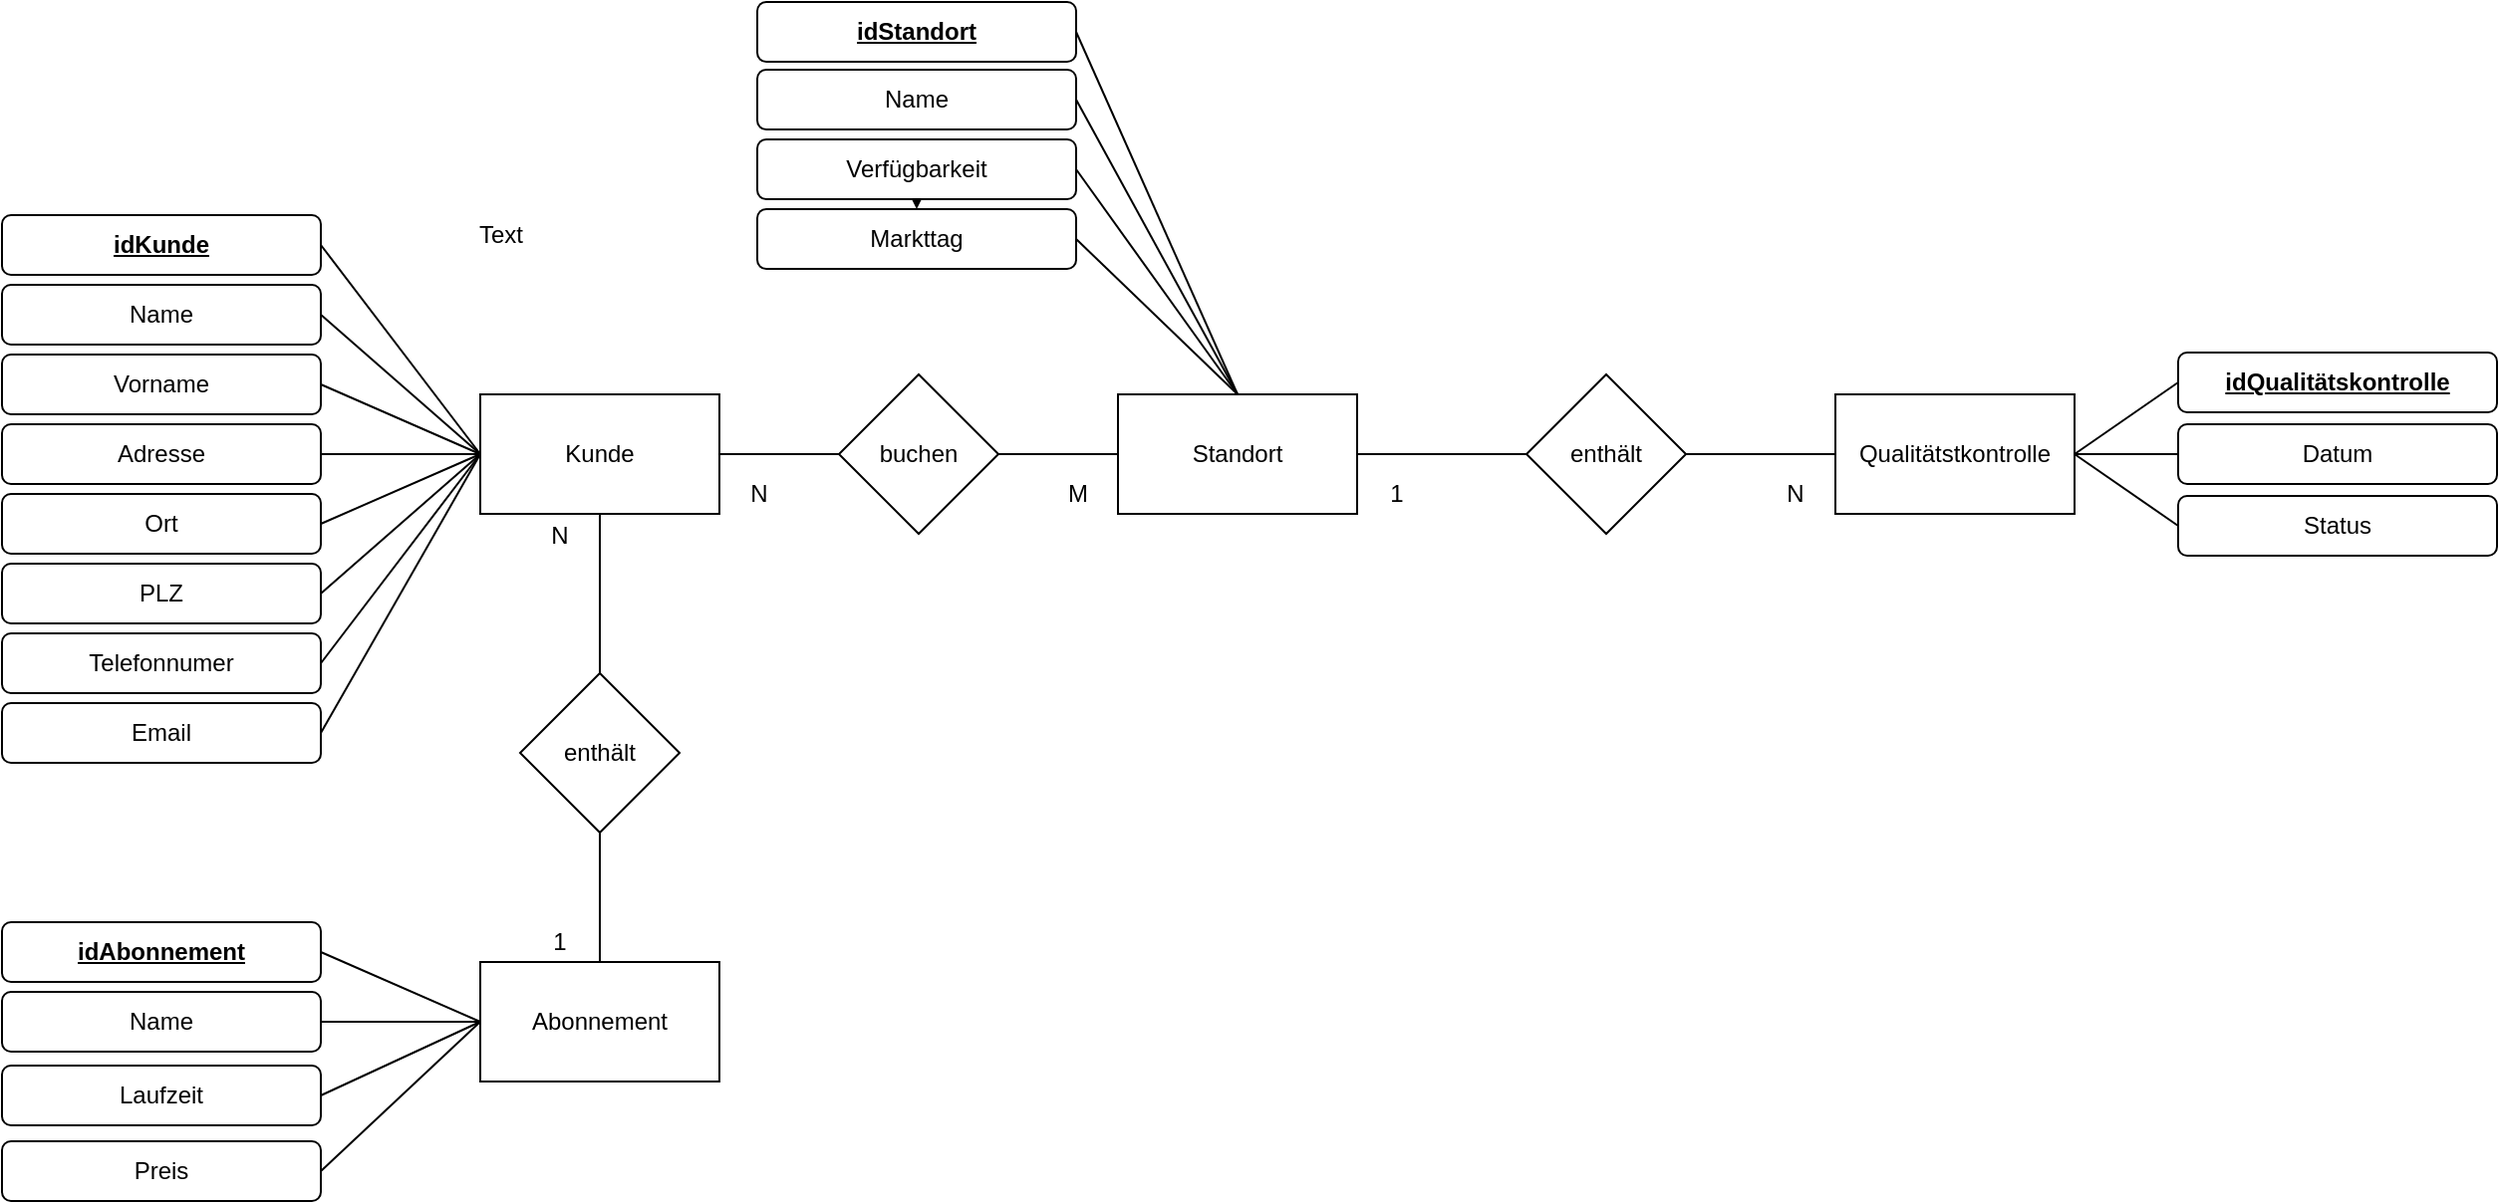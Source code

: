 <mxfile version="13.10.9" type="github"><diagram id="FgQy-jYIGedmmrOs4y-3" name="Page-1"><mxGraphModel dx="1826" dy="701" grid="1" gridSize="10" guides="1" tooltips="1" connect="1" arrows="1" fold="1" page="1" pageScale="1" pageWidth="827" pageHeight="1169" math="0" shadow="0"><root><mxCell id="0"/><mxCell id="1" parent="0"/><mxCell id="NGg-V4E_7E0HNPcvB8aK-2" value="Kunde" style="rounded=0;whiteSpace=wrap;html=1;" parent="1" vertex="1"><mxGeometry x="350" y="220" width="120" height="60" as="geometry"/></mxCell><mxCell id="NGg-V4E_7E0HNPcvB8aK-3" value="&lt;b&gt;&lt;u&gt;idKunde&lt;/u&gt;&lt;/b&gt;" style="rounded=1;whiteSpace=wrap;html=1;" parent="1" vertex="1"><mxGeometry x="110" y="130" width="160" height="30" as="geometry"/></mxCell><mxCell id="NGg-V4E_7E0HNPcvB8aK-4" value="Name" style="rounded=1;whiteSpace=wrap;html=1;" parent="1" vertex="1"><mxGeometry x="110" y="165" width="160" height="30" as="geometry"/></mxCell><mxCell id="NGg-V4E_7E0HNPcvB8aK-5" value="Vorname" style="rounded=1;whiteSpace=wrap;html=1;" parent="1" vertex="1"><mxGeometry x="110" y="200" width="160" height="30" as="geometry"/></mxCell><mxCell id="NGg-V4E_7E0HNPcvB8aK-6" value="Adresse" style="rounded=1;whiteSpace=wrap;html=1;" parent="1" vertex="1"><mxGeometry x="110" y="235" width="160" height="30" as="geometry"/></mxCell><mxCell id="NGg-V4E_7E0HNPcvB8aK-7" value="Ort" style="rounded=1;whiteSpace=wrap;html=1;" parent="1" vertex="1"><mxGeometry x="110" y="270" width="160" height="30" as="geometry"/></mxCell><mxCell id="NGg-V4E_7E0HNPcvB8aK-8" value="PLZ" style="rounded=1;whiteSpace=wrap;html=1;" parent="1" vertex="1"><mxGeometry x="110" y="305" width="160" height="30" as="geometry"/></mxCell><mxCell id="NGg-V4E_7E0HNPcvB8aK-9" value="Telefonnumer" style="rounded=1;whiteSpace=wrap;html=1;" parent="1" vertex="1"><mxGeometry x="110" y="340" width="160" height="30" as="geometry"/></mxCell><mxCell id="NGg-V4E_7E0HNPcvB8aK-11" value="Email" style="rounded=1;whiteSpace=wrap;html=1;" parent="1" vertex="1"><mxGeometry x="110" y="375" width="160" height="30" as="geometry"/></mxCell><mxCell id="NGg-V4E_7E0HNPcvB8aK-14" value="" style="endArrow=none;html=1;exitX=1;exitY=0.5;exitDx=0;exitDy=0;entryX=0;entryY=0.5;entryDx=0;entryDy=0;" parent="1" source="NGg-V4E_7E0HNPcvB8aK-3" target="NGg-V4E_7E0HNPcvB8aK-2" edge="1"><mxGeometry width="50" height="50" relative="1" as="geometry"><mxPoint x="390" y="280" as="sourcePoint"/><mxPoint x="440" y="230" as="targetPoint"/><Array as="points"/></mxGeometry></mxCell><mxCell id="NGg-V4E_7E0HNPcvB8aK-15" value="" style="shape=partialRectangle;whiteSpace=wrap;html=1;bottom=0;right=0;fillColor=none;" parent="1" vertex="1"><mxGeometry x="350" y="220" width="120" height="60" as="geometry"/></mxCell><mxCell id="NGg-V4E_7E0HNPcvB8aK-16" value="" style="shape=partialRectangle;whiteSpace=wrap;html=1;bottom=0;right=0;fillColor=none;" parent="1" vertex="1"><mxGeometry x="350" y="220" width="120" height="60" as="geometry"/></mxCell><mxCell id="NGg-V4E_7E0HNPcvB8aK-17" value="" style="endArrow=none;html=1;exitX=0;exitY=0.5;exitDx=0;exitDy=0;entryX=1;entryY=0.5;entryDx=0;entryDy=0;" parent="1" source="NGg-V4E_7E0HNPcvB8aK-16" target="NGg-V4E_7E0HNPcvB8aK-4" edge="1"><mxGeometry width="50" height="50" relative="1" as="geometry"><mxPoint x="390" y="280" as="sourcePoint"/><mxPoint x="440" y="230" as="targetPoint"/></mxGeometry></mxCell><mxCell id="NGg-V4E_7E0HNPcvB8aK-18" value="" style="endArrow=none;html=1;exitX=1;exitY=0.5;exitDx=0;exitDy=0;entryX=0;entryY=0.5;entryDx=0;entryDy=0;" parent="1" source="NGg-V4E_7E0HNPcvB8aK-5" target="NGg-V4E_7E0HNPcvB8aK-16" edge="1"><mxGeometry width="50" height="50" relative="1" as="geometry"><mxPoint x="390" y="280" as="sourcePoint"/><mxPoint x="350" y="260" as="targetPoint"/></mxGeometry></mxCell><mxCell id="NGg-V4E_7E0HNPcvB8aK-19" value="" style="endArrow=none;html=1;exitX=1;exitY=0.5;exitDx=0;exitDy=0;entryX=0;entryY=0.5;entryDx=0;entryDy=0;" parent="1" source="NGg-V4E_7E0HNPcvB8aK-6" target="NGg-V4E_7E0HNPcvB8aK-16" edge="1"><mxGeometry width="50" height="50" relative="1" as="geometry"><mxPoint x="390" y="280" as="sourcePoint"/><mxPoint x="440" y="230" as="targetPoint"/></mxGeometry></mxCell><mxCell id="NGg-V4E_7E0HNPcvB8aK-20" value="" style="endArrow=none;html=1;entryX=0;entryY=0.5;entryDx=0;entryDy=0;exitX=1;exitY=0.5;exitDx=0;exitDy=0;" parent="1" source="NGg-V4E_7E0HNPcvB8aK-7" target="NGg-V4E_7E0HNPcvB8aK-16" edge="1"><mxGeometry width="50" height="50" relative="1" as="geometry"><mxPoint x="390" y="280" as="sourcePoint"/><mxPoint x="440" y="230" as="targetPoint"/></mxGeometry></mxCell><mxCell id="NGg-V4E_7E0HNPcvB8aK-21" value="" style="endArrow=none;html=1;exitX=1;exitY=0.5;exitDx=0;exitDy=0;" parent="1" source="NGg-V4E_7E0HNPcvB8aK-8" edge="1"><mxGeometry width="50" height="50" relative="1" as="geometry"><mxPoint x="390" y="380" as="sourcePoint"/><mxPoint x="350" y="250" as="targetPoint"/></mxGeometry></mxCell><mxCell id="NGg-V4E_7E0HNPcvB8aK-22" value="" style="endArrow=none;html=1;exitX=1;exitY=0.5;exitDx=0;exitDy=0;entryX=0;entryY=0.5;entryDx=0;entryDy=0;" parent="1" source="NGg-V4E_7E0HNPcvB8aK-9" target="NGg-V4E_7E0HNPcvB8aK-16" edge="1"><mxGeometry width="50" height="50" relative="1" as="geometry"><mxPoint x="390" y="380" as="sourcePoint"/><mxPoint x="440" y="330" as="targetPoint"/></mxGeometry></mxCell><mxCell id="NGg-V4E_7E0HNPcvB8aK-23" value="" style="endArrow=none;html=1;entryX=0;entryY=0.5;entryDx=0;entryDy=0;exitX=1;exitY=0.5;exitDx=0;exitDy=0;" parent="1" source="NGg-V4E_7E0HNPcvB8aK-11" target="NGg-V4E_7E0HNPcvB8aK-16" edge="1"><mxGeometry width="50" height="50" relative="1" as="geometry"><mxPoint x="390" y="380" as="sourcePoint"/><mxPoint x="440" y="330" as="targetPoint"/></mxGeometry></mxCell><mxCell id="NGg-V4E_7E0HNPcvB8aK-24" value="buchen" style="rhombus;whiteSpace=wrap;html=1;" parent="1" vertex="1"><mxGeometry x="530" y="210" width="80" height="80" as="geometry"/></mxCell><mxCell id="NGg-V4E_7E0HNPcvB8aK-25" value="" style="endArrow=none;html=1;exitX=1;exitY=0.5;exitDx=0;exitDy=0;entryX=0;entryY=0.5;entryDx=0;entryDy=0;" parent="1" source="NGg-V4E_7E0HNPcvB8aK-16" target="NGg-V4E_7E0HNPcvB8aK-24" edge="1"><mxGeometry width="50" height="50" relative="1" as="geometry"><mxPoint x="780" y="380" as="sourcePoint"/><mxPoint x="830" y="330" as="targetPoint"/></mxGeometry></mxCell><mxCell id="NGg-V4E_7E0HNPcvB8aK-26" value="Standort" style="rounded=0;whiteSpace=wrap;html=1;" parent="1" vertex="1"><mxGeometry x="670" y="220" width="120" height="60" as="geometry"/></mxCell><mxCell id="NGg-V4E_7E0HNPcvB8aK-27" value="" style="endArrow=none;html=1;exitX=1;exitY=0.5;exitDx=0;exitDy=0;entryX=0;entryY=0.5;entryDx=0;entryDy=0;" parent="1" source="NGg-V4E_7E0HNPcvB8aK-24" target="NGg-V4E_7E0HNPcvB8aK-26" edge="1"><mxGeometry width="50" height="50" relative="1" as="geometry"><mxPoint x="780" y="380" as="sourcePoint"/><mxPoint x="830" y="330" as="targetPoint"/></mxGeometry></mxCell><mxCell id="NGg-V4E_7E0HNPcvB8aK-28" value="enthält" style="rhombus;whiteSpace=wrap;html=1;" parent="1" vertex="1"><mxGeometry x="370" y="360" width="80" height="80" as="geometry"/></mxCell><mxCell id="NGg-V4E_7E0HNPcvB8aK-29" value="" style="endArrow=none;html=1;exitX=0.5;exitY=0;exitDx=0;exitDy=0;entryX=0.5;entryY=1;entryDx=0;entryDy=0;" parent="1" source="NGg-V4E_7E0HNPcvB8aK-28" target="NGg-V4E_7E0HNPcvB8aK-16" edge="1"><mxGeometry width="50" height="50" relative="1" as="geometry"><mxPoint x="780" y="380" as="sourcePoint"/><mxPoint x="830" y="330" as="targetPoint"/></mxGeometry></mxCell><mxCell id="NGg-V4E_7E0HNPcvB8aK-30" value="Abonnement" style="rounded=0;whiteSpace=wrap;html=1;" parent="1" vertex="1"><mxGeometry x="350" y="505" width="120" height="60" as="geometry"/></mxCell><mxCell id="NGg-V4E_7E0HNPcvB8aK-33" value="" style="endArrow=none;html=1;exitX=0.5;exitY=1;exitDx=0;exitDy=0;entryX=0.5;entryY=0;entryDx=0;entryDy=0;" parent="1" source="NGg-V4E_7E0HNPcvB8aK-28" target="NGg-V4E_7E0HNPcvB8aK-30" edge="1"><mxGeometry width="50" height="50" relative="1" as="geometry"><mxPoint x="400" y="310" as="sourcePoint"/><mxPoint x="450" y="260" as="targetPoint"/></mxGeometry></mxCell><mxCell id="NGg-V4E_7E0HNPcvB8aK-34" value="Name" style="rounded=1;whiteSpace=wrap;html=1;" parent="1" vertex="1"><mxGeometry x="110" y="520" width="160" height="30" as="geometry"/></mxCell><mxCell id="NGg-V4E_7E0HNPcvB8aK-35" value="&lt;b&gt;&lt;u&gt;idAbonnement&lt;/u&gt;&lt;/b&gt;" style="rounded=1;whiteSpace=wrap;html=1;" parent="1" vertex="1"><mxGeometry x="110" y="485" width="160" height="30" as="geometry"/></mxCell><mxCell id="NGg-V4E_7E0HNPcvB8aK-37" value="Laufzeit" style="rounded=1;whiteSpace=wrap;html=1;" parent="1" vertex="1"><mxGeometry x="110" y="557" width="160" height="30" as="geometry"/></mxCell><mxCell id="NGg-V4E_7E0HNPcvB8aK-38" value="" style="endArrow=none;html=1;entryX=0;entryY=0.5;entryDx=0;entryDy=0;" parent="1" target="NGg-V4E_7E0HNPcvB8aK-30" edge="1"><mxGeometry width="50" height="50" relative="1" as="geometry"><mxPoint x="270" y="500" as="sourcePoint"/><mxPoint x="410" y="460" as="targetPoint"/></mxGeometry></mxCell><mxCell id="NGg-V4E_7E0HNPcvB8aK-39" value="" style="endArrow=none;html=1;exitX=1;exitY=0.5;exitDx=0;exitDy=0;entryX=0;entryY=0.5;entryDx=0;entryDy=0;" parent="1" source="NGg-V4E_7E0HNPcvB8aK-34" edge="1" target="NGg-V4E_7E0HNPcvB8aK-30"><mxGeometry width="50" height="50" relative="1" as="geometry"><mxPoint x="360" y="510" as="sourcePoint"/><mxPoint x="350" y="460" as="targetPoint"/></mxGeometry></mxCell><mxCell id="NGg-V4E_7E0HNPcvB8aK-41" value="" style="endArrow=none;html=1;entryX=0;entryY=0.5;entryDx=0;entryDy=0;exitX=1;exitY=0.5;exitDx=0;exitDy=0;" parent="1" source="NGg-V4E_7E0HNPcvB8aK-37" target="NGg-V4E_7E0HNPcvB8aK-30" edge="1"><mxGeometry width="50" height="50" relative="1" as="geometry"><mxPoint x="360" y="510" as="sourcePoint"/><mxPoint x="410" y="460" as="targetPoint"/></mxGeometry></mxCell><mxCell id="NGg-V4E_7E0HNPcvB8aK-42" value="enthält" style="rhombus;whiteSpace=wrap;html=1;" parent="1" vertex="1"><mxGeometry x="875" y="210" width="80" height="80" as="geometry"/></mxCell><mxCell id="NGg-V4E_7E0HNPcvB8aK-43" value="" style="endArrow=none;html=1;exitX=1;exitY=0.5;exitDx=0;exitDy=0;entryX=0;entryY=0.5;entryDx=0;entryDy=0;" parent="1" source="NGg-V4E_7E0HNPcvB8aK-26" target="NGg-V4E_7E0HNPcvB8aK-42" edge="1"><mxGeometry width="50" height="50" relative="1" as="geometry"><mxPoint x="960" y="380" as="sourcePoint"/><mxPoint x="1010" y="330" as="targetPoint"/></mxGeometry></mxCell><mxCell id="NGg-V4E_7E0HNPcvB8aK-44" value="Qualitätstkontrolle" style="rounded=0;whiteSpace=wrap;html=1;" parent="1" vertex="1"><mxGeometry x="1030" y="220" width="120" height="60" as="geometry"/></mxCell><mxCell id="NGg-V4E_7E0HNPcvB8aK-46" value="" style="endArrow=none;html=1;exitX=1;exitY=0.5;exitDx=0;exitDy=0;entryX=0;entryY=0.5;entryDx=0;entryDy=0;" parent="1" source="NGg-V4E_7E0HNPcvB8aK-42" target="NGg-V4E_7E0HNPcvB8aK-44" edge="1"><mxGeometry width="50" height="50" relative="1" as="geometry"><mxPoint x="960" y="280" as="sourcePoint"/><mxPoint x="1010" y="230" as="targetPoint"/></mxGeometry></mxCell><mxCell id="NGg-V4E_7E0HNPcvB8aK-47" value="&lt;b&gt;&lt;u&gt;idQualitätskontrolle&lt;/u&gt;&lt;/b&gt;" style="rounded=1;whiteSpace=wrap;html=1;" parent="1" vertex="1"><mxGeometry x="1202" y="199" width="160" height="30" as="geometry"/></mxCell><mxCell id="NGg-V4E_7E0HNPcvB8aK-49" value="Datum" style="rounded=1;whiteSpace=wrap;html=1;" parent="1" vertex="1"><mxGeometry x="1202" y="235" width="160" height="30" as="geometry"/></mxCell><mxCell id="NGg-V4E_7E0HNPcvB8aK-50" value="" style="endArrow=none;html=1;entryX=0;entryY=0.5;entryDx=0;entryDy=0;exitX=1;exitY=0.5;exitDx=0;exitDy=0;" parent="1" source="NGg-V4E_7E0HNPcvB8aK-44" target="NGg-V4E_7E0HNPcvB8aK-47" edge="1"><mxGeometry width="50" height="50" relative="1" as="geometry"><mxPoint x="960" y="410" as="sourcePoint"/><mxPoint x="1010" y="360" as="targetPoint"/></mxGeometry></mxCell><mxCell id="NGg-V4E_7E0HNPcvB8aK-52" value="" style="endArrow=none;html=1;entryX=0;entryY=0.5;entryDx=0;entryDy=0;exitX=1;exitY=0.5;exitDx=0;exitDy=0;" parent="1" source="NGg-V4E_7E0HNPcvB8aK-44" target="NGg-V4E_7E0HNPcvB8aK-49" edge="1"><mxGeometry width="50" height="50" relative="1" as="geometry"><mxPoint x="1150" y="330" as="sourcePoint"/><mxPoint x="1200" y="280" as="targetPoint"/></mxGeometry></mxCell><mxCell id="NGg-V4E_7E0HNPcvB8aK-53" value="N" style="text;html=1;strokeColor=none;fillColor=none;align=center;verticalAlign=middle;whiteSpace=wrap;rounded=0;" parent="1" vertex="1"><mxGeometry x="470" y="260" width="40" height="20" as="geometry"/></mxCell><mxCell id="NGg-V4E_7E0HNPcvB8aK-55" value="M" style="text;html=1;strokeColor=none;fillColor=none;align=center;verticalAlign=middle;whiteSpace=wrap;rounded=0;" parent="1" vertex="1"><mxGeometry x="630" y="260" width="40" height="20" as="geometry"/></mxCell><mxCell id="NGg-V4E_7E0HNPcvB8aK-58" value="1" style="text;html=1;strokeColor=none;fillColor=none;align=center;verticalAlign=middle;whiteSpace=wrap;rounded=0;" parent="1" vertex="1"><mxGeometry x="790" y="260" width="40" height="20" as="geometry"/></mxCell><mxCell id="NGg-V4E_7E0HNPcvB8aK-59" value="N" style="text;html=1;strokeColor=none;fillColor=none;align=center;verticalAlign=middle;whiteSpace=wrap;rounded=0;" parent="1" vertex="1"><mxGeometry x="990" y="260" width="40" height="20" as="geometry"/></mxCell><mxCell id="NGg-V4E_7E0HNPcvB8aK-60" value="N" style="text;html=1;strokeColor=none;fillColor=none;align=center;verticalAlign=middle;whiteSpace=wrap;rounded=0;" parent="1" vertex="1"><mxGeometry x="370" y="281" width="40" height="20" as="geometry"/></mxCell><mxCell id="NGg-V4E_7E0HNPcvB8aK-62" value="1" style="text;html=1;strokeColor=none;fillColor=none;align=center;verticalAlign=middle;whiteSpace=wrap;rounded=0;" parent="1" vertex="1"><mxGeometry x="370" y="485" width="40" height="20" as="geometry"/></mxCell><mxCell id="NGg-V4E_7E0HNPcvB8aK-63" value="Status" style="rounded=1;whiteSpace=wrap;html=1;" parent="1" vertex="1"><mxGeometry x="1202" y="271" width="160" height="30" as="geometry"/></mxCell><mxCell id="NGg-V4E_7E0HNPcvB8aK-65" value="" style="endArrow=none;html=1;entryX=0;entryY=0.5;entryDx=0;entryDy=0;exitX=1;exitY=0.5;exitDx=0;exitDy=0;" parent="1" source="NGg-V4E_7E0HNPcvB8aK-44" target="NGg-V4E_7E0HNPcvB8aK-63" edge="1"><mxGeometry width="50" height="50" relative="1" as="geometry"><mxPoint x="1120" y="400" as="sourcePoint"/><mxPoint x="1170" y="350" as="targetPoint"/></mxGeometry></mxCell><mxCell id="NGg-V4E_7E0HNPcvB8aK-66" value="Preis" style="rounded=1;whiteSpace=wrap;html=1;" parent="1" vertex="1"><mxGeometry x="110" y="595" width="160" height="30" as="geometry"/></mxCell><mxCell id="NGg-V4E_7E0HNPcvB8aK-67" value="" style="endArrow=none;html=1;exitX=1;exitY=0.5;exitDx=0;exitDy=0;entryX=0;entryY=0.5;entryDx=0;entryDy=0;" parent="1" source="NGg-V4E_7E0HNPcvB8aK-66" edge="1" target="NGg-V4E_7E0HNPcvB8aK-30"><mxGeometry width="50" height="50" relative="1" as="geometry"><mxPoint x="280" y="580" as="sourcePoint"/><mxPoint x="350" y="460" as="targetPoint"/></mxGeometry></mxCell><mxCell id="NGg-V4E_7E0HNPcvB8aK-71" value="&lt;b&gt;&lt;u&gt;idStandort&lt;/u&gt;&lt;/b&gt;" style="rounded=1;whiteSpace=wrap;html=1;" parent="1" vertex="1"><mxGeometry x="489" y="23" width="160" height="30" as="geometry"/></mxCell><mxCell id="NGg-V4E_7E0HNPcvB8aK-74" value="Name" style="rounded=1;whiteSpace=wrap;html=1;" parent="1" vertex="1"><mxGeometry x="489" y="57" width="160" height="30" as="geometry"/></mxCell><mxCell id="OxyErdk4MwNBfT1_B111-1" value="" style="edgeStyle=none;rounded=0;orthogonalLoop=1;jettySize=auto;html=1;" parent="1" source="NGg-V4E_7E0HNPcvB8aK-76" target="NGg-V4E_7E0HNPcvB8aK-77" edge="1"><mxGeometry relative="1" as="geometry"/></mxCell><mxCell id="NGg-V4E_7E0HNPcvB8aK-76" value="Verfügbarkeit" style="rounded=1;whiteSpace=wrap;html=1;" parent="1" vertex="1"><mxGeometry x="489" y="92" width="160" height="30" as="geometry"/></mxCell><mxCell id="NGg-V4E_7E0HNPcvB8aK-77" value="Markttag" style="rounded=1;whiteSpace=wrap;html=1;" parent="1" vertex="1"><mxGeometry x="489" y="127" width="160" height="30" as="geometry"/></mxCell><mxCell id="NGg-V4E_7E0HNPcvB8aK-78" value="" style="endArrow=none;html=1;entryX=1;entryY=0.5;entryDx=0;entryDy=0;exitX=0.5;exitY=0;exitDx=0;exitDy=0;" parent="1" source="NGg-V4E_7E0HNPcvB8aK-26" target="NGg-V4E_7E0HNPcvB8aK-71" edge="1"><mxGeometry width="50" height="50" relative="1" as="geometry"><mxPoint x="660" y="180" as="sourcePoint"/><mxPoint x="710" y="130" as="targetPoint"/></mxGeometry></mxCell><mxCell id="NGg-V4E_7E0HNPcvB8aK-79" value="" style="endArrow=none;html=1;exitX=0.5;exitY=0;exitDx=0;exitDy=0;entryX=1;entryY=0.5;entryDx=0;entryDy=0;" parent="1" source="NGg-V4E_7E0HNPcvB8aK-26" target="NGg-V4E_7E0HNPcvB8aK-74" edge="1"><mxGeometry width="50" height="50" relative="1" as="geometry"><mxPoint x="660" y="180" as="sourcePoint"/><mxPoint x="780" y="79" as="targetPoint"/></mxGeometry></mxCell><mxCell id="NGg-V4E_7E0HNPcvB8aK-80" value="" style="endArrow=none;html=1;entryX=1;entryY=0.5;entryDx=0;entryDy=0;exitX=0.5;exitY=0;exitDx=0;exitDy=0;" parent="1" source="NGg-V4E_7E0HNPcvB8aK-26" target="NGg-V4E_7E0HNPcvB8aK-76" edge="1"><mxGeometry width="50" height="50" relative="1" as="geometry"><mxPoint x="660" y="180" as="sourcePoint"/><mxPoint x="710" y="130" as="targetPoint"/></mxGeometry></mxCell><mxCell id="NGg-V4E_7E0HNPcvB8aK-81" value="" style="endArrow=none;html=1;entryX=1;entryY=0.5;entryDx=0;entryDy=0;exitX=0.5;exitY=0;exitDx=0;exitDy=0;" parent="1" source="NGg-V4E_7E0HNPcvB8aK-26" target="NGg-V4E_7E0HNPcvB8aK-77" edge="1"><mxGeometry width="50" height="50" relative="1" as="geometry"><mxPoint x="748" y="203" as="sourcePoint"/><mxPoint x="728" y="123" as="targetPoint"/></mxGeometry></mxCell><mxCell id="Z4lXlGCjUmZzmDYqjBcZ-2" value="Text" style="text;html=1;align=center;verticalAlign=middle;resizable=0;points=[];autosize=1;" vertex="1" parent="1"><mxGeometry x="340" y="130" width="40" height="20" as="geometry"/></mxCell></root></mxGraphModel></diagram></mxfile>